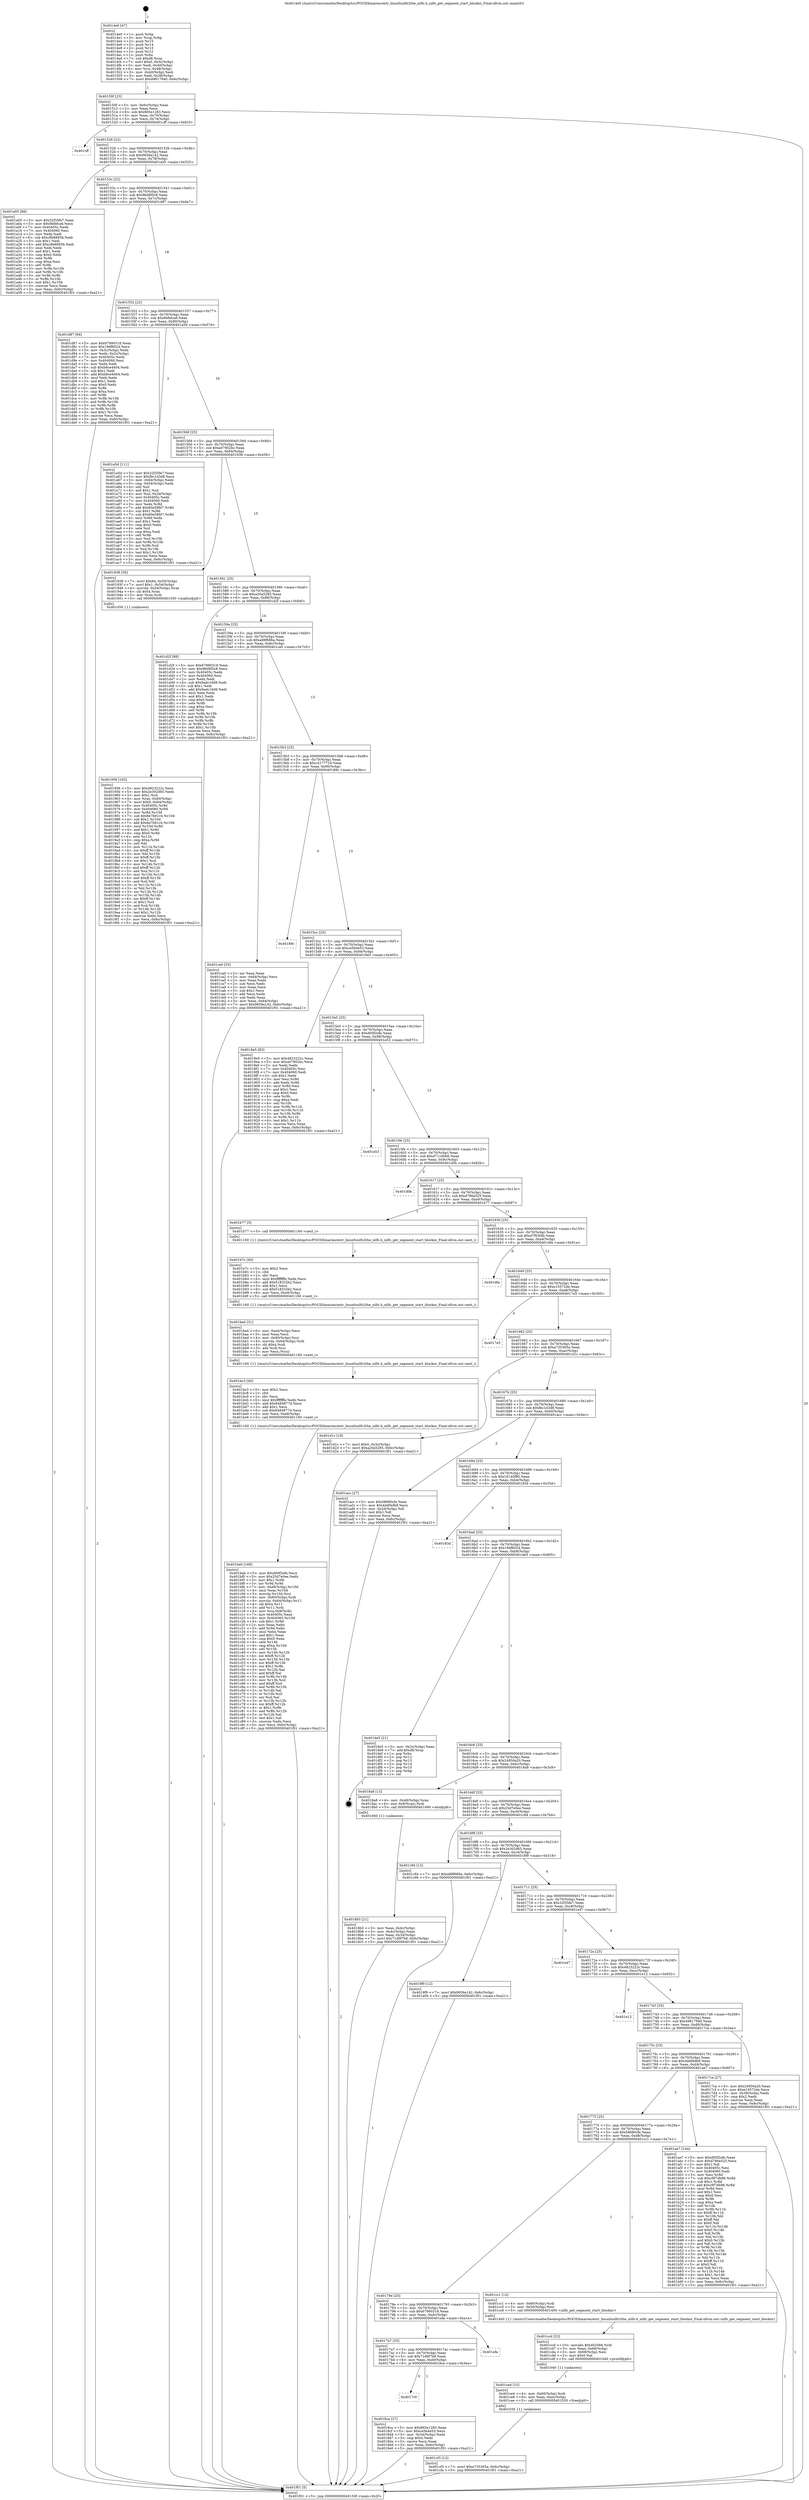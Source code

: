 digraph "0x4014e0" {
  label = "0x4014e0 (/mnt/c/Users/mathe/Desktop/tcc/POCII/binaries/extr_linuxfsnilfs2the_nilfs.h_nilfs_get_segment_start_blocknr_Final-ollvm.out::main(0))"
  labelloc = "t"
  node[shape=record]

  Entry [label="",width=0.3,height=0.3,shape=circle,fillcolor=black,style=filled]
  "0x40150f" [label="{
     0x40150f [23]\l
     | [instrs]\l
     &nbsp;&nbsp;0x40150f \<+3\>: mov -0x6c(%rbp),%eax\l
     &nbsp;&nbsp;0x401512 \<+2\>: mov %eax,%ecx\l
     &nbsp;&nbsp;0x401514 \<+6\>: sub $0x865e1283,%ecx\l
     &nbsp;&nbsp;0x40151a \<+3\>: mov %eax,-0x70(%rbp)\l
     &nbsp;&nbsp;0x40151d \<+3\>: mov %ecx,-0x74(%rbp)\l
     &nbsp;&nbsp;0x401520 \<+6\>: je 0000000000401cff \<main+0x81f\>\l
  }"]
  "0x401cff" [label="{
     0x401cff\l
  }", style=dashed]
  "0x401526" [label="{
     0x401526 [22]\l
     | [instrs]\l
     &nbsp;&nbsp;0x401526 \<+5\>: jmp 000000000040152b \<main+0x4b\>\l
     &nbsp;&nbsp;0x40152b \<+3\>: mov -0x70(%rbp),%eax\l
     &nbsp;&nbsp;0x40152e \<+5\>: sub $0x9659a142,%eax\l
     &nbsp;&nbsp;0x401533 \<+3\>: mov %eax,-0x78(%rbp)\l
     &nbsp;&nbsp;0x401536 \<+6\>: je 0000000000401a05 \<main+0x525\>\l
  }"]
  Exit [label="",width=0.3,height=0.3,shape=circle,fillcolor=black,style=filled,peripheries=2]
  "0x401a05" [label="{
     0x401a05 [88]\l
     | [instrs]\l
     &nbsp;&nbsp;0x401a05 \<+5\>: mov $0x32f35fe7,%eax\l
     &nbsp;&nbsp;0x401a0a \<+5\>: mov $0x9bfefca6,%ecx\l
     &nbsp;&nbsp;0x401a0f \<+7\>: mov 0x40405c,%edx\l
     &nbsp;&nbsp;0x401a16 \<+7\>: mov 0x404060,%esi\l
     &nbsp;&nbsp;0x401a1d \<+2\>: mov %edx,%edi\l
     &nbsp;&nbsp;0x401a1f \<+6\>: sub $0xc8b8895b,%edi\l
     &nbsp;&nbsp;0x401a25 \<+3\>: sub $0x1,%edi\l
     &nbsp;&nbsp;0x401a28 \<+6\>: add $0xc8b8895b,%edi\l
     &nbsp;&nbsp;0x401a2e \<+3\>: imul %edi,%edx\l
     &nbsp;&nbsp;0x401a31 \<+3\>: and $0x1,%edx\l
     &nbsp;&nbsp;0x401a34 \<+3\>: cmp $0x0,%edx\l
     &nbsp;&nbsp;0x401a37 \<+4\>: sete %r8b\l
     &nbsp;&nbsp;0x401a3b \<+3\>: cmp $0xa,%esi\l
     &nbsp;&nbsp;0x401a3e \<+4\>: setl %r9b\l
     &nbsp;&nbsp;0x401a42 \<+3\>: mov %r8b,%r10b\l
     &nbsp;&nbsp;0x401a45 \<+3\>: and %r9b,%r10b\l
     &nbsp;&nbsp;0x401a48 \<+3\>: xor %r9b,%r8b\l
     &nbsp;&nbsp;0x401a4b \<+3\>: or %r8b,%r10b\l
     &nbsp;&nbsp;0x401a4e \<+4\>: test $0x1,%r10b\l
     &nbsp;&nbsp;0x401a52 \<+3\>: cmovne %ecx,%eax\l
     &nbsp;&nbsp;0x401a55 \<+3\>: mov %eax,-0x6c(%rbp)\l
     &nbsp;&nbsp;0x401a58 \<+5\>: jmp 0000000000401f01 \<main+0xa21\>\l
  }"]
  "0x40153c" [label="{
     0x40153c [22]\l
     | [instrs]\l
     &nbsp;&nbsp;0x40153c \<+5\>: jmp 0000000000401541 \<main+0x61\>\l
     &nbsp;&nbsp;0x401541 \<+3\>: mov -0x70(%rbp),%eax\l
     &nbsp;&nbsp;0x401544 \<+5\>: sub $0x96d8f5c8,%eax\l
     &nbsp;&nbsp;0x401549 \<+3\>: mov %eax,-0x7c(%rbp)\l
     &nbsp;&nbsp;0x40154c \<+6\>: je 0000000000401d87 \<main+0x8a7\>\l
  }"]
  "0x401cf3" [label="{
     0x401cf3 [12]\l
     | [instrs]\l
     &nbsp;&nbsp;0x401cf3 \<+7\>: movl $0xe735365a,-0x6c(%rbp)\l
     &nbsp;&nbsp;0x401cfa \<+5\>: jmp 0000000000401f01 \<main+0xa21\>\l
  }"]
  "0x401d87" [label="{
     0x401d87 [94]\l
     | [instrs]\l
     &nbsp;&nbsp;0x401d87 \<+5\>: mov $0x67990318,%eax\l
     &nbsp;&nbsp;0x401d8c \<+5\>: mov $0x19df6024,%ecx\l
     &nbsp;&nbsp;0x401d91 \<+3\>: mov -0x3c(%rbp),%edx\l
     &nbsp;&nbsp;0x401d94 \<+3\>: mov %edx,-0x2c(%rbp)\l
     &nbsp;&nbsp;0x401d97 \<+7\>: mov 0x40405c,%edx\l
     &nbsp;&nbsp;0x401d9e \<+7\>: mov 0x404060,%esi\l
     &nbsp;&nbsp;0x401da5 \<+2\>: mov %edx,%edi\l
     &nbsp;&nbsp;0x401da7 \<+6\>: sub $0xb8ce4404,%edi\l
     &nbsp;&nbsp;0x401dad \<+3\>: sub $0x1,%edi\l
     &nbsp;&nbsp;0x401db0 \<+6\>: add $0xb8ce4404,%edi\l
     &nbsp;&nbsp;0x401db6 \<+3\>: imul %edi,%edx\l
     &nbsp;&nbsp;0x401db9 \<+3\>: and $0x1,%edx\l
     &nbsp;&nbsp;0x401dbc \<+3\>: cmp $0x0,%edx\l
     &nbsp;&nbsp;0x401dbf \<+4\>: sete %r8b\l
     &nbsp;&nbsp;0x401dc3 \<+3\>: cmp $0xa,%esi\l
     &nbsp;&nbsp;0x401dc6 \<+4\>: setl %r9b\l
     &nbsp;&nbsp;0x401dca \<+3\>: mov %r8b,%r10b\l
     &nbsp;&nbsp;0x401dcd \<+3\>: and %r9b,%r10b\l
     &nbsp;&nbsp;0x401dd0 \<+3\>: xor %r9b,%r8b\l
     &nbsp;&nbsp;0x401dd3 \<+3\>: or %r8b,%r10b\l
     &nbsp;&nbsp;0x401dd6 \<+4\>: test $0x1,%r10b\l
     &nbsp;&nbsp;0x401dda \<+3\>: cmovne %ecx,%eax\l
     &nbsp;&nbsp;0x401ddd \<+3\>: mov %eax,-0x6c(%rbp)\l
     &nbsp;&nbsp;0x401de0 \<+5\>: jmp 0000000000401f01 \<main+0xa21\>\l
  }"]
  "0x401552" [label="{
     0x401552 [22]\l
     | [instrs]\l
     &nbsp;&nbsp;0x401552 \<+5\>: jmp 0000000000401557 \<main+0x77\>\l
     &nbsp;&nbsp;0x401557 \<+3\>: mov -0x70(%rbp),%eax\l
     &nbsp;&nbsp;0x40155a \<+5\>: sub $0x9bfefca6,%eax\l
     &nbsp;&nbsp;0x40155f \<+3\>: mov %eax,-0x80(%rbp)\l
     &nbsp;&nbsp;0x401562 \<+6\>: je 0000000000401a5d \<main+0x57d\>\l
  }"]
  "0x401ce4" [label="{
     0x401ce4 [15]\l
     | [instrs]\l
     &nbsp;&nbsp;0x401ce4 \<+4\>: mov -0x60(%rbp),%rdi\l
     &nbsp;&nbsp;0x401ce8 \<+6\>: mov %eax,-0xec(%rbp)\l
     &nbsp;&nbsp;0x401cee \<+5\>: call 0000000000401030 \<free@plt\>\l
     | [calls]\l
     &nbsp;&nbsp;0x401030 \{1\} (unknown)\l
  }"]
  "0x401a5d" [label="{
     0x401a5d [111]\l
     | [instrs]\l
     &nbsp;&nbsp;0x401a5d \<+5\>: mov $0x32f35fe7,%eax\l
     &nbsp;&nbsp;0x401a62 \<+5\>: mov $0xfbc1d3d8,%ecx\l
     &nbsp;&nbsp;0x401a67 \<+3\>: mov -0x64(%rbp),%edx\l
     &nbsp;&nbsp;0x401a6a \<+3\>: cmp -0x54(%rbp),%edx\l
     &nbsp;&nbsp;0x401a6d \<+4\>: setl %sil\l
     &nbsp;&nbsp;0x401a71 \<+4\>: and $0x1,%sil\l
     &nbsp;&nbsp;0x401a75 \<+4\>: mov %sil,-0x2d(%rbp)\l
     &nbsp;&nbsp;0x401a79 \<+7\>: mov 0x40405c,%edx\l
     &nbsp;&nbsp;0x401a80 \<+7\>: mov 0x404060,%edi\l
     &nbsp;&nbsp;0x401a87 \<+3\>: mov %edx,%r8d\l
     &nbsp;&nbsp;0x401a8a \<+7\>: add $0x60e58fd7,%r8d\l
     &nbsp;&nbsp;0x401a91 \<+4\>: sub $0x1,%r8d\l
     &nbsp;&nbsp;0x401a95 \<+7\>: sub $0x60e58fd7,%r8d\l
     &nbsp;&nbsp;0x401a9c \<+4\>: imul %r8d,%edx\l
     &nbsp;&nbsp;0x401aa0 \<+3\>: and $0x1,%edx\l
     &nbsp;&nbsp;0x401aa3 \<+3\>: cmp $0x0,%edx\l
     &nbsp;&nbsp;0x401aa6 \<+4\>: sete %sil\l
     &nbsp;&nbsp;0x401aaa \<+3\>: cmp $0xa,%edi\l
     &nbsp;&nbsp;0x401aad \<+4\>: setl %r9b\l
     &nbsp;&nbsp;0x401ab1 \<+3\>: mov %sil,%r10b\l
     &nbsp;&nbsp;0x401ab4 \<+3\>: and %r9b,%r10b\l
     &nbsp;&nbsp;0x401ab7 \<+3\>: xor %r9b,%sil\l
     &nbsp;&nbsp;0x401aba \<+3\>: or %sil,%r10b\l
     &nbsp;&nbsp;0x401abd \<+4\>: test $0x1,%r10b\l
     &nbsp;&nbsp;0x401ac1 \<+3\>: cmovne %ecx,%eax\l
     &nbsp;&nbsp;0x401ac4 \<+3\>: mov %eax,-0x6c(%rbp)\l
     &nbsp;&nbsp;0x401ac7 \<+5\>: jmp 0000000000401f01 \<main+0xa21\>\l
  }"]
  "0x401568" [label="{
     0x401568 [25]\l
     | [instrs]\l
     &nbsp;&nbsp;0x401568 \<+5\>: jmp 000000000040156d \<main+0x8d\>\l
     &nbsp;&nbsp;0x40156d \<+3\>: mov -0x70(%rbp),%eax\l
     &nbsp;&nbsp;0x401570 \<+5\>: sub $0xa07902bc,%eax\l
     &nbsp;&nbsp;0x401575 \<+6\>: mov %eax,-0x84(%rbp)\l
     &nbsp;&nbsp;0x40157b \<+6\>: je 0000000000401938 \<main+0x458\>\l
  }"]
  "0x401ccd" [label="{
     0x401ccd [23]\l
     | [instrs]\l
     &nbsp;&nbsp;0x401ccd \<+10\>: movabs $0x4020b6,%rdi\l
     &nbsp;&nbsp;0x401cd7 \<+3\>: mov %eax,-0x68(%rbp)\l
     &nbsp;&nbsp;0x401cda \<+3\>: mov -0x68(%rbp),%esi\l
     &nbsp;&nbsp;0x401cdd \<+2\>: mov $0x0,%al\l
     &nbsp;&nbsp;0x401cdf \<+5\>: call 0000000000401040 \<printf@plt\>\l
     | [calls]\l
     &nbsp;&nbsp;0x401040 \{1\} (unknown)\l
  }"]
  "0x401938" [label="{
     0x401938 [30]\l
     | [instrs]\l
     &nbsp;&nbsp;0x401938 \<+7\>: movl $0x64,-0x50(%rbp)\l
     &nbsp;&nbsp;0x40193f \<+7\>: movl $0x1,-0x54(%rbp)\l
     &nbsp;&nbsp;0x401946 \<+4\>: movslq -0x54(%rbp),%rax\l
     &nbsp;&nbsp;0x40194a \<+4\>: shl $0x4,%rax\l
     &nbsp;&nbsp;0x40194e \<+3\>: mov %rax,%rdi\l
     &nbsp;&nbsp;0x401951 \<+5\>: call 0000000000401050 \<malloc@plt\>\l
     | [calls]\l
     &nbsp;&nbsp;0x401050 \{1\} (unknown)\l
  }"]
  "0x401581" [label="{
     0x401581 [25]\l
     | [instrs]\l
     &nbsp;&nbsp;0x401581 \<+5\>: jmp 0000000000401586 \<main+0xa6\>\l
     &nbsp;&nbsp;0x401586 \<+3\>: mov -0x70(%rbp),%eax\l
     &nbsp;&nbsp;0x401589 \<+5\>: sub $0xa20a5285,%eax\l
     &nbsp;&nbsp;0x40158e \<+6\>: mov %eax,-0x88(%rbp)\l
     &nbsp;&nbsp;0x401594 \<+6\>: je 0000000000401d2f \<main+0x84f\>\l
  }"]
  "0x401beb" [label="{
     0x401beb [169]\l
     | [instrs]\l
     &nbsp;&nbsp;0x401beb \<+5\>: mov $0xd00f2efe,%ecx\l
     &nbsp;&nbsp;0x401bf0 \<+5\>: mov $0x25d7e0ee,%edx\l
     &nbsp;&nbsp;0x401bf5 \<+3\>: mov $0x1,%r8b\l
     &nbsp;&nbsp;0x401bf8 \<+3\>: xor %r9d,%r9d\l
     &nbsp;&nbsp;0x401bfb \<+7\>: mov -0xe8(%rbp),%r10d\l
     &nbsp;&nbsp;0x401c02 \<+4\>: imul %eax,%r10d\l
     &nbsp;&nbsp;0x401c06 \<+3\>: movslq %r10d,%rsi\l
     &nbsp;&nbsp;0x401c09 \<+4\>: mov -0x60(%rbp),%rdi\l
     &nbsp;&nbsp;0x401c0d \<+4\>: movslq -0x64(%rbp),%r11\l
     &nbsp;&nbsp;0x401c11 \<+4\>: shl $0x4,%r11\l
     &nbsp;&nbsp;0x401c15 \<+3\>: add %r11,%rdi\l
     &nbsp;&nbsp;0x401c18 \<+4\>: mov %rsi,0x8(%rdi)\l
     &nbsp;&nbsp;0x401c1c \<+7\>: mov 0x40405c,%eax\l
     &nbsp;&nbsp;0x401c23 \<+8\>: mov 0x404060,%r10d\l
     &nbsp;&nbsp;0x401c2b \<+4\>: sub $0x1,%r9d\l
     &nbsp;&nbsp;0x401c2f \<+2\>: mov %eax,%ebx\l
     &nbsp;&nbsp;0x401c31 \<+3\>: add %r9d,%ebx\l
     &nbsp;&nbsp;0x401c34 \<+3\>: imul %ebx,%eax\l
     &nbsp;&nbsp;0x401c37 \<+3\>: and $0x1,%eax\l
     &nbsp;&nbsp;0x401c3a \<+3\>: cmp $0x0,%eax\l
     &nbsp;&nbsp;0x401c3d \<+4\>: sete %r14b\l
     &nbsp;&nbsp;0x401c41 \<+4\>: cmp $0xa,%r10d\l
     &nbsp;&nbsp;0x401c45 \<+4\>: setl %r15b\l
     &nbsp;&nbsp;0x401c49 \<+3\>: mov %r14b,%r12b\l
     &nbsp;&nbsp;0x401c4c \<+4\>: xor $0xff,%r12b\l
     &nbsp;&nbsp;0x401c50 \<+3\>: mov %r15b,%r13b\l
     &nbsp;&nbsp;0x401c53 \<+4\>: xor $0xff,%r13b\l
     &nbsp;&nbsp;0x401c57 \<+4\>: xor $0x1,%r8b\l
     &nbsp;&nbsp;0x401c5b \<+3\>: mov %r12b,%al\l
     &nbsp;&nbsp;0x401c5e \<+2\>: and $0xff,%al\l
     &nbsp;&nbsp;0x401c60 \<+3\>: and %r8b,%r14b\l
     &nbsp;&nbsp;0x401c63 \<+3\>: mov %r13b,%sil\l
     &nbsp;&nbsp;0x401c66 \<+4\>: and $0xff,%sil\l
     &nbsp;&nbsp;0x401c6a \<+3\>: and %r8b,%r15b\l
     &nbsp;&nbsp;0x401c6d \<+3\>: or %r14b,%al\l
     &nbsp;&nbsp;0x401c70 \<+3\>: or %r15b,%sil\l
     &nbsp;&nbsp;0x401c73 \<+3\>: xor %sil,%al\l
     &nbsp;&nbsp;0x401c76 \<+3\>: or %r13b,%r12b\l
     &nbsp;&nbsp;0x401c79 \<+4\>: xor $0xff,%r12b\l
     &nbsp;&nbsp;0x401c7d \<+4\>: or $0x1,%r8b\l
     &nbsp;&nbsp;0x401c81 \<+3\>: and %r8b,%r12b\l
     &nbsp;&nbsp;0x401c84 \<+3\>: or %r12b,%al\l
     &nbsp;&nbsp;0x401c87 \<+2\>: test $0x1,%al\l
     &nbsp;&nbsp;0x401c89 \<+3\>: cmovne %edx,%ecx\l
     &nbsp;&nbsp;0x401c8c \<+3\>: mov %ecx,-0x6c(%rbp)\l
     &nbsp;&nbsp;0x401c8f \<+5\>: jmp 0000000000401f01 \<main+0xa21\>\l
  }"]
  "0x401d2f" [label="{
     0x401d2f [88]\l
     | [instrs]\l
     &nbsp;&nbsp;0x401d2f \<+5\>: mov $0x67990318,%eax\l
     &nbsp;&nbsp;0x401d34 \<+5\>: mov $0x96d8f5c8,%ecx\l
     &nbsp;&nbsp;0x401d39 \<+7\>: mov 0x40405c,%edx\l
     &nbsp;&nbsp;0x401d40 \<+7\>: mov 0x404060,%esi\l
     &nbsp;&nbsp;0x401d47 \<+2\>: mov %edx,%edi\l
     &nbsp;&nbsp;0x401d49 \<+6\>: sub $0x9adc16d9,%edi\l
     &nbsp;&nbsp;0x401d4f \<+3\>: sub $0x1,%edi\l
     &nbsp;&nbsp;0x401d52 \<+6\>: add $0x9adc16d9,%edi\l
     &nbsp;&nbsp;0x401d58 \<+3\>: imul %edi,%edx\l
     &nbsp;&nbsp;0x401d5b \<+3\>: and $0x1,%edx\l
     &nbsp;&nbsp;0x401d5e \<+3\>: cmp $0x0,%edx\l
     &nbsp;&nbsp;0x401d61 \<+4\>: sete %r8b\l
     &nbsp;&nbsp;0x401d65 \<+3\>: cmp $0xa,%esi\l
     &nbsp;&nbsp;0x401d68 \<+4\>: setl %r9b\l
     &nbsp;&nbsp;0x401d6c \<+3\>: mov %r8b,%r10b\l
     &nbsp;&nbsp;0x401d6f \<+3\>: and %r9b,%r10b\l
     &nbsp;&nbsp;0x401d72 \<+3\>: xor %r9b,%r8b\l
     &nbsp;&nbsp;0x401d75 \<+3\>: or %r8b,%r10b\l
     &nbsp;&nbsp;0x401d78 \<+4\>: test $0x1,%r10b\l
     &nbsp;&nbsp;0x401d7c \<+3\>: cmovne %ecx,%eax\l
     &nbsp;&nbsp;0x401d7f \<+3\>: mov %eax,-0x6c(%rbp)\l
     &nbsp;&nbsp;0x401d82 \<+5\>: jmp 0000000000401f01 \<main+0xa21\>\l
  }"]
  "0x40159a" [label="{
     0x40159a [25]\l
     | [instrs]\l
     &nbsp;&nbsp;0x40159a \<+5\>: jmp 000000000040159f \<main+0xbf\>\l
     &nbsp;&nbsp;0x40159f \<+3\>: mov -0x70(%rbp),%eax\l
     &nbsp;&nbsp;0x4015a2 \<+5\>: sub $0xa88f686a,%eax\l
     &nbsp;&nbsp;0x4015a7 \<+6\>: mov %eax,-0x8c(%rbp)\l
     &nbsp;&nbsp;0x4015ad \<+6\>: je 0000000000401ca0 \<main+0x7c0\>\l
  }"]
  "0x401bc3" [label="{
     0x401bc3 [40]\l
     | [instrs]\l
     &nbsp;&nbsp;0x401bc3 \<+5\>: mov $0x2,%ecx\l
     &nbsp;&nbsp;0x401bc8 \<+1\>: cltd\l
     &nbsp;&nbsp;0x401bc9 \<+2\>: idiv %ecx\l
     &nbsp;&nbsp;0x401bcb \<+6\>: imul $0xfffffffe,%edx,%ecx\l
     &nbsp;&nbsp;0x401bd1 \<+6\>: add $0x6484877d,%ecx\l
     &nbsp;&nbsp;0x401bd7 \<+3\>: add $0x1,%ecx\l
     &nbsp;&nbsp;0x401bda \<+6\>: sub $0x6484877d,%ecx\l
     &nbsp;&nbsp;0x401be0 \<+6\>: mov %ecx,-0xe8(%rbp)\l
     &nbsp;&nbsp;0x401be6 \<+5\>: call 0000000000401160 \<next_i\>\l
     | [calls]\l
     &nbsp;&nbsp;0x401160 \{1\} (/mnt/c/Users/mathe/Desktop/tcc/POCII/binaries/extr_linuxfsnilfs2the_nilfs.h_nilfs_get_segment_start_blocknr_Final-ollvm.out::next_i)\l
  }"]
  "0x401ca0" [label="{
     0x401ca0 [33]\l
     | [instrs]\l
     &nbsp;&nbsp;0x401ca0 \<+2\>: xor %eax,%eax\l
     &nbsp;&nbsp;0x401ca2 \<+3\>: mov -0x64(%rbp),%ecx\l
     &nbsp;&nbsp;0x401ca5 \<+2\>: mov %eax,%edx\l
     &nbsp;&nbsp;0x401ca7 \<+2\>: sub %ecx,%edx\l
     &nbsp;&nbsp;0x401ca9 \<+2\>: mov %eax,%ecx\l
     &nbsp;&nbsp;0x401cab \<+3\>: sub $0x1,%ecx\l
     &nbsp;&nbsp;0x401cae \<+2\>: add %ecx,%edx\l
     &nbsp;&nbsp;0x401cb0 \<+2\>: sub %edx,%eax\l
     &nbsp;&nbsp;0x401cb2 \<+3\>: mov %eax,-0x64(%rbp)\l
     &nbsp;&nbsp;0x401cb5 \<+7\>: movl $0x9659a142,-0x6c(%rbp)\l
     &nbsp;&nbsp;0x401cbc \<+5\>: jmp 0000000000401f01 \<main+0xa21\>\l
  }"]
  "0x4015b3" [label="{
     0x4015b3 [25]\l
     | [instrs]\l
     &nbsp;&nbsp;0x4015b3 \<+5\>: jmp 00000000004015b8 \<main+0xd8\>\l
     &nbsp;&nbsp;0x4015b8 \<+3\>: mov -0x70(%rbp),%eax\l
     &nbsp;&nbsp;0x4015bb \<+5\>: sub $0xc4177716,%eax\l
     &nbsp;&nbsp;0x4015c0 \<+6\>: mov %eax,-0x90(%rbp)\l
     &nbsp;&nbsp;0x4015c6 \<+6\>: je 000000000040189c \<main+0x3bc\>\l
  }"]
  "0x401ba4" [label="{
     0x401ba4 [31]\l
     | [instrs]\l
     &nbsp;&nbsp;0x401ba4 \<+6\>: mov -0xe4(%rbp),%ecx\l
     &nbsp;&nbsp;0x401baa \<+3\>: imul %eax,%ecx\l
     &nbsp;&nbsp;0x401bad \<+4\>: mov -0x60(%rbp),%rsi\l
     &nbsp;&nbsp;0x401bb1 \<+4\>: movslq -0x64(%rbp),%rdi\l
     &nbsp;&nbsp;0x401bb5 \<+4\>: shl $0x4,%rdi\l
     &nbsp;&nbsp;0x401bb9 \<+3\>: add %rdi,%rsi\l
     &nbsp;&nbsp;0x401bbc \<+2\>: mov %ecx,(%rsi)\l
     &nbsp;&nbsp;0x401bbe \<+5\>: call 0000000000401160 \<next_i\>\l
     | [calls]\l
     &nbsp;&nbsp;0x401160 \{1\} (/mnt/c/Users/mathe/Desktop/tcc/POCII/binaries/extr_linuxfsnilfs2the_nilfs.h_nilfs_get_segment_start_blocknr_Final-ollvm.out::next_i)\l
  }"]
  "0x40189c" [label="{
     0x40189c\l
  }", style=dashed]
  "0x4015cc" [label="{
     0x4015cc [25]\l
     | [instrs]\l
     &nbsp;&nbsp;0x4015cc \<+5\>: jmp 00000000004015d1 \<main+0xf1\>\l
     &nbsp;&nbsp;0x4015d1 \<+3\>: mov -0x70(%rbp),%eax\l
     &nbsp;&nbsp;0x4015d4 \<+5\>: sub $0xce5b4e53,%eax\l
     &nbsp;&nbsp;0x4015d9 \<+6\>: mov %eax,-0x94(%rbp)\l
     &nbsp;&nbsp;0x4015df \<+6\>: je 00000000004018e5 \<main+0x405\>\l
  }"]
  "0x401b7c" [label="{
     0x401b7c [40]\l
     | [instrs]\l
     &nbsp;&nbsp;0x401b7c \<+5\>: mov $0x2,%ecx\l
     &nbsp;&nbsp;0x401b81 \<+1\>: cltd\l
     &nbsp;&nbsp;0x401b82 \<+2\>: idiv %ecx\l
     &nbsp;&nbsp;0x401b84 \<+6\>: imul $0xfffffffe,%edx,%ecx\l
     &nbsp;&nbsp;0x401b8a \<+6\>: add $0x518332b2,%ecx\l
     &nbsp;&nbsp;0x401b90 \<+3\>: add $0x1,%ecx\l
     &nbsp;&nbsp;0x401b93 \<+6\>: sub $0x518332b2,%ecx\l
     &nbsp;&nbsp;0x401b99 \<+6\>: mov %ecx,-0xe4(%rbp)\l
     &nbsp;&nbsp;0x401b9f \<+5\>: call 0000000000401160 \<next_i\>\l
     | [calls]\l
     &nbsp;&nbsp;0x401160 \{1\} (/mnt/c/Users/mathe/Desktop/tcc/POCII/binaries/extr_linuxfsnilfs2the_nilfs.h_nilfs_get_segment_start_blocknr_Final-ollvm.out::next_i)\l
  }"]
  "0x4018e5" [label="{
     0x4018e5 [83]\l
     | [instrs]\l
     &nbsp;&nbsp;0x4018e5 \<+5\>: mov $0x4823222c,%eax\l
     &nbsp;&nbsp;0x4018ea \<+5\>: mov $0xa07902bc,%ecx\l
     &nbsp;&nbsp;0x4018ef \<+2\>: xor %edx,%edx\l
     &nbsp;&nbsp;0x4018f1 \<+7\>: mov 0x40405c,%esi\l
     &nbsp;&nbsp;0x4018f8 \<+7\>: mov 0x404060,%edi\l
     &nbsp;&nbsp;0x4018ff \<+3\>: sub $0x1,%edx\l
     &nbsp;&nbsp;0x401902 \<+3\>: mov %esi,%r8d\l
     &nbsp;&nbsp;0x401905 \<+3\>: add %edx,%r8d\l
     &nbsp;&nbsp;0x401908 \<+4\>: imul %r8d,%esi\l
     &nbsp;&nbsp;0x40190c \<+3\>: and $0x1,%esi\l
     &nbsp;&nbsp;0x40190f \<+3\>: cmp $0x0,%esi\l
     &nbsp;&nbsp;0x401912 \<+4\>: sete %r9b\l
     &nbsp;&nbsp;0x401916 \<+3\>: cmp $0xa,%edi\l
     &nbsp;&nbsp;0x401919 \<+4\>: setl %r10b\l
     &nbsp;&nbsp;0x40191d \<+3\>: mov %r9b,%r11b\l
     &nbsp;&nbsp;0x401920 \<+3\>: and %r10b,%r11b\l
     &nbsp;&nbsp;0x401923 \<+3\>: xor %r10b,%r9b\l
     &nbsp;&nbsp;0x401926 \<+3\>: or %r9b,%r11b\l
     &nbsp;&nbsp;0x401929 \<+4\>: test $0x1,%r11b\l
     &nbsp;&nbsp;0x40192d \<+3\>: cmovne %ecx,%eax\l
     &nbsp;&nbsp;0x401930 \<+3\>: mov %eax,-0x6c(%rbp)\l
     &nbsp;&nbsp;0x401933 \<+5\>: jmp 0000000000401f01 \<main+0xa21\>\l
  }"]
  "0x4015e5" [label="{
     0x4015e5 [25]\l
     | [instrs]\l
     &nbsp;&nbsp;0x4015e5 \<+5\>: jmp 00000000004015ea \<main+0x10a\>\l
     &nbsp;&nbsp;0x4015ea \<+3\>: mov -0x70(%rbp),%eax\l
     &nbsp;&nbsp;0x4015ed \<+5\>: sub $0xd00f2efe,%eax\l
     &nbsp;&nbsp;0x4015f2 \<+6\>: mov %eax,-0x98(%rbp)\l
     &nbsp;&nbsp;0x4015f8 \<+6\>: je 0000000000401e53 \<main+0x973\>\l
  }"]
  "0x401956" [label="{
     0x401956 [163]\l
     | [instrs]\l
     &nbsp;&nbsp;0x401956 \<+5\>: mov $0x4823222c,%ecx\l
     &nbsp;&nbsp;0x40195b \<+5\>: mov $0x2e302d65,%edx\l
     &nbsp;&nbsp;0x401960 \<+3\>: mov $0x1,%sil\l
     &nbsp;&nbsp;0x401963 \<+4\>: mov %rax,-0x60(%rbp)\l
     &nbsp;&nbsp;0x401967 \<+7\>: movl $0x0,-0x64(%rbp)\l
     &nbsp;&nbsp;0x40196e \<+8\>: mov 0x40405c,%r8d\l
     &nbsp;&nbsp;0x401976 \<+8\>: mov 0x404060,%r9d\l
     &nbsp;&nbsp;0x40197e \<+3\>: mov %r8d,%r10d\l
     &nbsp;&nbsp;0x401981 \<+7\>: sub $0x6e7b61c4,%r10d\l
     &nbsp;&nbsp;0x401988 \<+4\>: sub $0x1,%r10d\l
     &nbsp;&nbsp;0x40198c \<+7\>: add $0x6e7b61c4,%r10d\l
     &nbsp;&nbsp;0x401993 \<+4\>: imul %r10d,%r8d\l
     &nbsp;&nbsp;0x401997 \<+4\>: and $0x1,%r8d\l
     &nbsp;&nbsp;0x40199b \<+4\>: cmp $0x0,%r8d\l
     &nbsp;&nbsp;0x40199f \<+4\>: sete %r11b\l
     &nbsp;&nbsp;0x4019a3 \<+4\>: cmp $0xa,%r9d\l
     &nbsp;&nbsp;0x4019a7 \<+3\>: setl %bl\l
     &nbsp;&nbsp;0x4019aa \<+3\>: mov %r11b,%r14b\l
     &nbsp;&nbsp;0x4019ad \<+4\>: xor $0xff,%r14b\l
     &nbsp;&nbsp;0x4019b1 \<+3\>: mov %bl,%r15b\l
     &nbsp;&nbsp;0x4019b4 \<+4\>: xor $0xff,%r15b\l
     &nbsp;&nbsp;0x4019b8 \<+4\>: xor $0x1,%sil\l
     &nbsp;&nbsp;0x4019bc \<+3\>: mov %r14b,%r12b\l
     &nbsp;&nbsp;0x4019bf \<+4\>: and $0xff,%r12b\l
     &nbsp;&nbsp;0x4019c3 \<+3\>: and %sil,%r11b\l
     &nbsp;&nbsp;0x4019c6 \<+3\>: mov %r15b,%r13b\l
     &nbsp;&nbsp;0x4019c9 \<+4\>: and $0xff,%r13b\l
     &nbsp;&nbsp;0x4019cd \<+3\>: and %sil,%bl\l
     &nbsp;&nbsp;0x4019d0 \<+3\>: or %r11b,%r12b\l
     &nbsp;&nbsp;0x4019d3 \<+3\>: or %bl,%r13b\l
     &nbsp;&nbsp;0x4019d6 \<+3\>: xor %r13b,%r12b\l
     &nbsp;&nbsp;0x4019d9 \<+3\>: or %r15b,%r14b\l
     &nbsp;&nbsp;0x4019dc \<+4\>: xor $0xff,%r14b\l
     &nbsp;&nbsp;0x4019e0 \<+4\>: or $0x1,%sil\l
     &nbsp;&nbsp;0x4019e4 \<+3\>: and %sil,%r14b\l
     &nbsp;&nbsp;0x4019e7 \<+3\>: or %r14b,%r12b\l
     &nbsp;&nbsp;0x4019ea \<+4\>: test $0x1,%r12b\l
     &nbsp;&nbsp;0x4019ee \<+3\>: cmovne %edx,%ecx\l
     &nbsp;&nbsp;0x4019f1 \<+3\>: mov %ecx,-0x6c(%rbp)\l
     &nbsp;&nbsp;0x4019f4 \<+5\>: jmp 0000000000401f01 \<main+0xa21\>\l
  }"]
  "0x401e53" [label="{
     0x401e53\l
  }", style=dashed]
  "0x4015fe" [label="{
     0x4015fe [25]\l
     | [instrs]\l
     &nbsp;&nbsp;0x4015fe \<+5\>: jmp 0000000000401603 \<main+0x123\>\l
     &nbsp;&nbsp;0x401603 \<+3\>: mov -0x70(%rbp),%eax\l
     &nbsp;&nbsp;0x401606 \<+5\>: sub $0xd71160b6,%eax\l
     &nbsp;&nbsp;0x40160b \<+6\>: mov %eax,-0x9c(%rbp)\l
     &nbsp;&nbsp;0x401611 \<+6\>: je 0000000000401d0b \<main+0x82b\>\l
  }"]
  "0x4017c0" [label="{
     0x4017c0\l
  }", style=dashed]
  "0x401d0b" [label="{
     0x401d0b\l
  }", style=dashed]
  "0x401617" [label="{
     0x401617 [25]\l
     | [instrs]\l
     &nbsp;&nbsp;0x401617 \<+5\>: jmp 000000000040161c \<main+0x13c\>\l
     &nbsp;&nbsp;0x40161c \<+3\>: mov -0x70(%rbp),%eax\l
     &nbsp;&nbsp;0x40161f \<+5\>: sub $0xd786e525,%eax\l
     &nbsp;&nbsp;0x401624 \<+6\>: mov %eax,-0xa0(%rbp)\l
     &nbsp;&nbsp;0x40162a \<+6\>: je 0000000000401b77 \<main+0x697\>\l
  }"]
  "0x4018ca" [label="{
     0x4018ca [27]\l
     | [instrs]\l
     &nbsp;&nbsp;0x4018ca \<+5\>: mov $0x865e1283,%eax\l
     &nbsp;&nbsp;0x4018cf \<+5\>: mov $0xce5b4e53,%ecx\l
     &nbsp;&nbsp;0x4018d4 \<+3\>: mov -0x34(%rbp),%edx\l
     &nbsp;&nbsp;0x4018d7 \<+3\>: cmp $0x0,%edx\l
     &nbsp;&nbsp;0x4018da \<+3\>: cmove %ecx,%eax\l
     &nbsp;&nbsp;0x4018dd \<+3\>: mov %eax,-0x6c(%rbp)\l
     &nbsp;&nbsp;0x4018e0 \<+5\>: jmp 0000000000401f01 \<main+0xa21\>\l
  }"]
  "0x401b77" [label="{
     0x401b77 [5]\l
     | [instrs]\l
     &nbsp;&nbsp;0x401b77 \<+5\>: call 0000000000401160 \<next_i\>\l
     | [calls]\l
     &nbsp;&nbsp;0x401160 \{1\} (/mnt/c/Users/mathe/Desktop/tcc/POCII/binaries/extr_linuxfsnilfs2the_nilfs.h_nilfs_get_segment_start_blocknr_Final-ollvm.out::next_i)\l
  }"]
  "0x401630" [label="{
     0x401630 [25]\l
     | [instrs]\l
     &nbsp;&nbsp;0x401630 \<+5\>: jmp 0000000000401635 \<main+0x155\>\l
     &nbsp;&nbsp;0x401635 \<+3\>: mov -0x70(%rbp),%eax\l
     &nbsp;&nbsp;0x401638 \<+5\>: sub $0xd7f03f4b,%eax\l
     &nbsp;&nbsp;0x40163d \<+6\>: mov %eax,-0xa4(%rbp)\l
     &nbsp;&nbsp;0x401643 \<+6\>: je 0000000000401dfa \<main+0x91a\>\l
  }"]
  "0x4017a7" [label="{
     0x4017a7 [25]\l
     | [instrs]\l
     &nbsp;&nbsp;0x4017a7 \<+5\>: jmp 00000000004017ac \<main+0x2cc\>\l
     &nbsp;&nbsp;0x4017ac \<+3\>: mov -0x70(%rbp),%eax\l
     &nbsp;&nbsp;0x4017af \<+5\>: sub $0x71d9f7b9,%eax\l
     &nbsp;&nbsp;0x4017b4 \<+6\>: mov %eax,-0xe0(%rbp)\l
     &nbsp;&nbsp;0x4017ba \<+6\>: je 00000000004018ca \<main+0x3ea\>\l
  }"]
  "0x401dfa" [label="{
     0x401dfa\l
  }", style=dashed]
  "0x401649" [label="{
     0x401649 [25]\l
     | [instrs]\l
     &nbsp;&nbsp;0x401649 \<+5\>: jmp 000000000040164e \<main+0x16e\>\l
     &nbsp;&nbsp;0x40164e \<+3\>: mov -0x70(%rbp),%eax\l
     &nbsp;&nbsp;0x401651 \<+5\>: sub $0xe15572de,%eax\l
     &nbsp;&nbsp;0x401656 \<+6\>: mov %eax,-0xa8(%rbp)\l
     &nbsp;&nbsp;0x40165c \<+6\>: je 00000000004017e5 \<main+0x305\>\l
  }"]
  "0x401efa" [label="{
     0x401efa\l
  }", style=dashed]
  "0x4017e5" [label="{
     0x4017e5\l
  }", style=dashed]
  "0x401662" [label="{
     0x401662 [25]\l
     | [instrs]\l
     &nbsp;&nbsp;0x401662 \<+5\>: jmp 0000000000401667 \<main+0x187\>\l
     &nbsp;&nbsp;0x401667 \<+3\>: mov -0x70(%rbp),%eax\l
     &nbsp;&nbsp;0x40166a \<+5\>: sub $0xe735365a,%eax\l
     &nbsp;&nbsp;0x40166f \<+6\>: mov %eax,-0xac(%rbp)\l
     &nbsp;&nbsp;0x401675 \<+6\>: je 0000000000401d1c \<main+0x83c\>\l
  }"]
  "0x40178e" [label="{
     0x40178e [25]\l
     | [instrs]\l
     &nbsp;&nbsp;0x40178e \<+5\>: jmp 0000000000401793 \<main+0x2b3\>\l
     &nbsp;&nbsp;0x401793 \<+3\>: mov -0x70(%rbp),%eax\l
     &nbsp;&nbsp;0x401796 \<+5\>: sub $0x67990318,%eax\l
     &nbsp;&nbsp;0x40179b \<+6\>: mov %eax,-0xdc(%rbp)\l
     &nbsp;&nbsp;0x4017a1 \<+6\>: je 0000000000401efa \<main+0xa1a\>\l
  }"]
  "0x401d1c" [label="{
     0x401d1c [19]\l
     | [instrs]\l
     &nbsp;&nbsp;0x401d1c \<+7\>: movl $0x0,-0x3c(%rbp)\l
     &nbsp;&nbsp;0x401d23 \<+7\>: movl $0xa20a5285,-0x6c(%rbp)\l
     &nbsp;&nbsp;0x401d2a \<+5\>: jmp 0000000000401f01 \<main+0xa21\>\l
  }"]
  "0x40167b" [label="{
     0x40167b [25]\l
     | [instrs]\l
     &nbsp;&nbsp;0x40167b \<+5\>: jmp 0000000000401680 \<main+0x1a0\>\l
     &nbsp;&nbsp;0x401680 \<+3\>: mov -0x70(%rbp),%eax\l
     &nbsp;&nbsp;0x401683 \<+5\>: sub $0xfbc1d3d8,%eax\l
     &nbsp;&nbsp;0x401688 \<+6\>: mov %eax,-0xb0(%rbp)\l
     &nbsp;&nbsp;0x40168e \<+6\>: je 0000000000401acc \<main+0x5ec\>\l
  }"]
  "0x401cc1" [label="{
     0x401cc1 [12]\l
     | [instrs]\l
     &nbsp;&nbsp;0x401cc1 \<+4\>: mov -0x60(%rbp),%rdi\l
     &nbsp;&nbsp;0x401cc5 \<+3\>: mov -0x50(%rbp),%esi\l
     &nbsp;&nbsp;0x401cc8 \<+5\>: call 0000000000401400 \<nilfs_get_segment_start_blocknr\>\l
     | [calls]\l
     &nbsp;&nbsp;0x401400 \{1\} (/mnt/c/Users/mathe/Desktop/tcc/POCII/binaries/extr_linuxfsnilfs2the_nilfs.h_nilfs_get_segment_start_blocknr_Final-ollvm.out::nilfs_get_segment_start_blocknr)\l
  }"]
  "0x401acc" [label="{
     0x401acc [27]\l
     | [instrs]\l
     &nbsp;&nbsp;0x401acc \<+5\>: mov $0x58680cfe,%eax\l
     &nbsp;&nbsp;0x401ad1 \<+5\>: mov $0x4ddf4db8,%ecx\l
     &nbsp;&nbsp;0x401ad6 \<+3\>: mov -0x2d(%rbp),%dl\l
     &nbsp;&nbsp;0x401ad9 \<+3\>: test $0x1,%dl\l
     &nbsp;&nbsp;0x401adc \<+3\>: cmovne %ecx,%eax\l
     &nbsp;&nbsp;0x401adf \<+3\>: mov %eax,-0x6c(%rbp)\l
     &nbsp;&nbsp;0x401ae2 \<+5\>: jmp 0000000000401f01 \<main+0xa21\>\l
  }"]
  "0x401694" [label="{
     0x401694 [25]\l
     | [instrs]\l
     &nbsp;&nbsp;0x401694 \<+5\>: jmp 0000000000401699 \<main+0x1b9\>\l
     &nbsp;&nbsp;0x401699 \<+3\>: mov -0x70(%rbp),%eax\l
     &nbsp;&nbsp;0x40169c \<+5\>: sub $0x16140f80,%eax\l
     &nbsp;&nbsp;0x4016a1 \<+6\>: mov %eax,-0xb4(%rbp)\l
     &nbsp;&nbsp;0x4016a7 \<+6\>: je 000000000040183d \<main+0x35d\>\l
  }"]
  "0x401775" [label="{
     0x401775 [25]\l
     | [instrs]\l
     &nbsp;&nbsp;0x401775 \<+5\>: jmp 000000000040177a \<main+0x29a\>\l
     &nbsp;&nbsp;0x40177a \<+3\>: mov -0x70(%rbp),%eax\l
     &nbsp;&nbsp;0x40177d \<+5\>: sub $0x58680cfe,%eax\l
     &nbsp;&nbsp;0x401782 \<+6\>: mov %eax,-0xd8(%rbp)\l
     &nbsp;&nbsp;0x401788 \<+6\>: je 0000000000401cc1 \<main+0x7e1\>\l
  }"]
  "0x40183d" [label="{
     0x40183d\l
  }", style=dashed]
  "0x4016ad" [label="{
     0x4016ad [25]\l
     | [instrs]\l
     &nbsp;&nbsp;0x4016ad \<+5\>: jmp 00000000004016b2 \<main+0x1d2\>\l
     &nbsp;&nbsp;0x4016b2 \<+3\>: mov -0x70(%rbp),%eax\l
     &nbsp;&nbsp;0x4016b5 \<+5\>: sub $0x19df6024,%eax\l
     &nbsp;&nbsp;0x4016ba \<+6\>: mov %eax,-0xb8(%rbp)\l
     &nbsp;&nbsp;0x4016c0 \<+6\>: je 0000000000401de5 \<main+0x905\>\l
  }"]
  "0x401ae7" [label="{
     0x401ae7 [144]\l
     | [instrs]\l
     &nbsp;&nbsp;0x401ae7 \<+5\>: mov $0xd00f2efe,%eax\l
     &nbsp;&nbsp;0x401aec \<+5\>: mov $0xd786e525,%ecx\l
     &nbsp;&nbsp;0x401af1 \<+2\>: mov $0x1,%dl\l
     &nbsp;&nbsp;0x401af3 \<+7\>: mov 0x40405c,%esi\l
     &nbsp;&nbsp;0x401afa \<+7\>: mov 0x404060,%edi\l
     &nbsp;&nbsp;0x401b01 \<+3\>: mov %esi,%r8d\l
     &nbsp;&nbsp;0x401b04 \<+7\>: sub $0xc9f7db96,%r8d\l
     &nbsp;&nbsp;0x401b0b \<+4\>: sub $0x1,%r8d\l
     &nbsp;&nbsp;0x401b0f \<+7\>: add $0xc9f7db96,%r8d\l
     &nbsp;&nbsp;0x401b16 \<+4\>: imul %r8d,%esi\l
     &nbsp;&nbsp;0x401b1a \<+3\>: and $0x1,%esi\l
     &nbsp;&nbsp;0x401b1d \<+3\>: cmp $0x0,%esi\l
     &nbsp;&nbsp;0x401b20 \<+4\>: sete %r9b\l
     &nbsp;&nbsp;0x401b24 \<+3\>: cmp $0xa,%edi\l
     &nbsp;&nbsp;0x401b27 \<+4\>: setl %r10b\l
     &nbsp;&nbsp;0x401b2b \<+3\>: mov %r9b,%r11b\l
     &nbsp;&nbsp;0x401b2e \<+4\>: xor $0xff,%r11b\l
     &nbsp;&nbsp;0x401b32 \<+3\>: mov %r10b,%bl\l
     &nbsp;&nbsp;0x401b35 \<+3\>: xor $0xff,%bl\l
     &nbsp;&nbsp;0x401b38 \<+3\>: xor $0x0,%dl\l
     &nbsp;&nbsp;0x401b3b \<+3\>: mov %r11b,%r14b\l
     &nbsp;&nbsp;0x401b3e \<+4\>: and $0x0,%r14b\l
     &nbsp;&nbsp;0x401b42 \<+3\>: and %dl,%r9b\l
     &nbsp;&nbsp;0x401b45 \<+3\>: mov %bl,%r15b\l
     &nbsp;&nbsp;0x401b48 \<+4\>: and $0x0,%r15b\l
     &nbsp;&nbsp;0x401b4c \<+3\>: and %dl,%r10b\l
     &nbsp;&nbsp;0x401b4f \<+3\>: or %r9b,%r14b\l
     &nbsp;&nbsp;0x401b52 \<+3\>: or %r10b,%r15b\l
     &nbsp;&nbsp;0x401b55 \<+3\>: xor %r15b,%r14b\l
     &nbsp;&nbsp;0x401b58 \<+3\>: or %bl,%r11b\l
     &nbsp;&nbsp;0x401b5b \<+4\>: xor $0xff,%r11b\l
     &nbsp;&nbsp;0x401b5f \<+3\>: or $0x0,%dl\l
     &nbsp;&nbsp;0x401b62 \<+3\>: and %dl,%r11b\l
     &nbsp;&nbsp;0x401b65 \<+3\>: or %r11b,%r14b\l
     &nbsp;&nbsp;0x401b68 \<+4\>: test $0x1,%r14b\l
     &nbsp;&nbsp;0x401b6c \<+3\>: cmovne %ecx,%eax\l
     &nbsp;&nbsp;0x401b6f \<+3\>: mov %eax,-0x6c(%rbp)\l
     &nbsp;&nbsp;0x401b72 \<+5\>: jmp 0000000000401f01 \<main+0xa21\>\l
  }"]
  "0x401de5" [label="{
     0x401de5 [21]\l
     | [instrs]\l
     &nbsp;&nbsp;0x401de5 \<+3\>: mov -0x2c(%rbp),%eax\l
     &nbsp;&nbsp;0x401de8 \<+7\>: add $0xd8,%rsp\l
     &nbsp;&nbsp;0x401def \<+1\>: pop %rbx\l
     &nbsp;&nbsp;0x401df0 \<+2\>: pop %r12\l
     &nbsp;&nbsp;0x401df2 \<+2\>: pop %r13\l
     &nbsp;&nbsp;0x401df4 \<+2\>: pop %r14\l
     &nbsp;&nbsp;0x401df6 \<+2\>: pop %r15\l
     &nbsp;&nbsp;0x401df8 \<+1\>: pop %rbp\l
     &nbsp;&nbsp;0x401df9 \<+1\>: ret\l
  }"]
  "0x4016c6" [label="{
     0x4016c6 [25]\l
     | [instrs]\l
     &nbsp;&nbsp;0x4016c6 \<+5\>: jmp 00000000004016cb \<main+0x1eb\>\l
     &nbsp;&nbsp;0x4016cb \<+3\>: mov -0x70(%rbp),%eax\l
     &nbsp;&nbsp;0x4016ce \<+5\>: sub $0x24950a20,%eax\l
     &nbsp;&nbsp;0x4016d3 \<+6\>: mov %eax,-0xbc(%rbp)\l
     &nbsp;&nbsp;0x4016d9 \<+6\>: je 00000000004018a8 \<main+0x3c8\>\l
  }"]
  "0x4018b5" [label="{
     0x4018b5 [21]\l
     | [instrs]\l
     &nbsp;&nbsp;0x4018b5 \<+3\>: mov %eax,-0x4c(%rbp)\l
     &nbsp;&nbsp;0x4018b8 \<+3\>: mov -0x4c(%rbp),%eax\l
     &nbsp;&nbsp;0x4018bb \<+3\>: mov %eax,-0x34(%rbp)\l
     &nbsp;&nbsp;0x4018be \<+7\>: movl $0x71d9f7b9,-0x6c(%rbp)\l
     &nbsp;&nbsp;0x4018c5 \<+5\>: jmp 0000000000401f01 \<main+0xa21\>\l
  }"]
  "0x4018a8" [label="{
     0x4018a8 [13]\l
     | [instrs]\l
     &nbsp;&nbsp;0x4018a8 \<+4\>: mov -0x48(%rbp),%rax\l
     &nbsp;&nbsp;0x4018ac \<+4\>: mov 0x8(%rax),%rdi\l
     &nbsp;&nbsp;0x4018b0 \<+5\>: call 0000000000401060 \<atoi@plt\>\l
     | [calls]\l
     &nbsp;&nbsp;0x401060 \{1\} (unknown)\l
  }"]
  "0x4016df" [label="{
     0x4016df [25]\l
     | [instrs]\l
     &nbsp;&nbsp;0x4016df \<+5\>: jmp 00000000004016e4 \<main+0x204\>\l
     &nbsp;&nbsp;0x4016e4 \<+3\>: mov -0x70(%rbp),%eax\l
     &nbsp;&nbsp;0x4016e7 \<+5\>: sub $0x25d7e0ee,%eax\l
     &nbsp;&nbsp;0x4016ec \<+6\>: mov %eax,-0xc0(%rbp)\l
     &nbsp;&nbsp;0x4016f2 \<+6\>: je 0000000000401c94 \<main+0x7b4\>\l
  }"]
  "0x4014e0" [label="{
     0x4014e0 [47]\l
     | [instrs]\l
     &nbsp;&nbsp;0x4014e0 \<+1\>: push %rbp\l
     &nbsp;&nbsp;0x4014e1 \<+3\>: mov %rsp,%rbp\l
     &nbsp;&nbsp;0x4014e4 \<+2\>: push %r15\l
     &nbsp;&nbsp;0x4014e6 \<+2\>: push %r14\l
     &nbsp;&nbsp;0x4014e8 \<+2\>: push %r13\l
     &nbsp;&nbsp;0x4014ea \<+2\>: push %r12\l
     &nbsp;&nbsp;0x4014ec \<+1\>: push %rbx\l
     &nbsp;&nbsp;0x4014ed \<+7\>: sub $0xd8,%rsp\l
     &nbsp;&nbsp;0x4014f4 \<+7\>: movl $0x0,-0x3c(%rbp)\l
     &nbsp;&nbsp;0x4014fb \<+3\>: mov %edi,-0x40(%rbp)\l
     &nbsp;&nbsp;0x4014fe \<+4\>: mov %rsi,-0x48(%rbp)\l
     &nbsp;&nbsp;0x401502 \<+3\>: mov -0x40(%rbp),%edi\l
     &nbsp;&nbsp;0x401505 \<+3\>: mov %edi,-0x38(%rbp)\l
     &nbsp;&nbsp;0x401508 \<+7\>: movl $0x49817940,-0x6c(%rbp)\l
  }"]
  "0x401c94" [label="{
     0x401c94 [12]\l
     | [instrs]\l
     &nbsp;&nbsp;0x401c94 \<+7\>: movl $0xa88f686a,-0x6c(%rbp)\l
     &nbsp;&nbsp;0x401c9b \<+5\>: jmp 0000000000401f01 \<main+0xa21\>\l
  }"]
  "0x4016f8" [label="{
     0x4016f8 [25]\l
     | [instrs]\l
     &nbsp;&nbsp;0x4016f8 \<+5\>: jmp 00000000004016fd \<main+0x21d\>\l
     &nbsp;&nbsp;0x4016fd \<+3\>: mov -0x70(%rbp),%eax\l
     &nbsp;&nbsp;0x401700 \<+5\>: sub $0x2e302d65,%eax\l
     &nbsp;&nbsp;0x401705 \<+6\>: mov %eax,-0xc4(%rbp)\l
     &nbsp;&nbsp;0x40170b \<+6\>: je 00000000004019f9 \<main+0x519\>\l
  }"]
  "0x401f01" [label="{
     0x401f01 [5]\l
     | [instrs]\l
     &nbsp;&nbsp;0x401f01 \<+5\>: jmp 000000000040150f \<main+0x2f\>\l
  }"]
  "0x4019f9" [label="{
     0x4019f9 [12]\l
     | [instrs]\l
     &nbsp;&nbsp;0x4019f9 \<+7\>: movl $0x9659a142,-0x6c(%rbp)\l
     &nbsp;&nbsp;0x401a00 \<+5\>: jmp 0000000000401f01 \<main+0xa21\>\l
  }"]
  "0x401711" [label="{
     0x401711 [25]\l
     | [instrs]\l
     &nbsp;&nbsp;0x401711 \<+5\>: jmp 0000000000401716 \<main+0x236\>\l
     &nbsp;&nbsp;0x401716 \<+3\>: mov -0x70(%rbp),%eax\l
     &nbsp;&nbsp;0x401719 \<+5\>: sub $0x32f35fe7,%eax\l
     &nbsp;&nbsp;0x40171e \<+6\>: mov %eax,-0xc8(%rbp)\l
     &nbsp;&nbsp;0x401724 \<+6\>: je 0000000000401e47 \<main+0x967\>\l
  }"]
  "0x40175c" [label="{
     0x40175c [25]\l
     | [instrs]\l
     &nbsp;&nbsp;0x40175c \<+5\>: jmp 0000000000401761 \<main+0x281\>\l
     &nbsp;&nbsp;0x401761 \<+3\>: mov -0x70(%rbp),%eax\l
     &nbsp;&nbsp;0x401764 \<+5\>: sub $0x4ddf4db8,%eax\l
     &nbsp;&nbsp;0x401769 \<+6\>: mov %eax,-0xd4(%rbp)\l
     &nbsp;&nbsp;0x40176f \<+6\>: je 0000000000401ae7 \<main+0x607\>\l
  }"]
  "0x401e47" [label="{
     0x401e47\l
  }", style=dashed]
  "0x40172a" [label="{
     0x40172a [25]\l
     | [instrs]\l
     &nbsp;&nbsp;0x40172a \<+5\>: jmp 000000000040172f \<main+0x24f\>\l
     &nbsp;&nbsp;0x40172f \<+3\>: mov -0x70(%rbp),%eax\l
     &nbsp;&nbsp;0x401732 \<+5\>: sub $0x4823222c,%eax\l
     &nbsp;&nbsp;0x401737 \<+6\>: mov %eax,-0xcc(%rbp)\l
     &nbsp;&nbsp;0x40173d \<+6\>: je 0000000000401e12 \<main+0x932\>\l
  }"]
  "0x4017ca" [label="{
     0x4017ca [27]\l
     | [instrs]\l
     &nbsp;&nbsp;0x4017ca \<+5\>: mov $0x24950a20,%eax\l
     &nbsp;&nbsp;0x4017cf \<+5\>: mov $0xe15572de,%ecx\l
     &nbsp;&nbsp;0x4017d4 \<+3\>: mov -0x38(%rbp),%edx\l
     &nbsp;&nbsp;0x4017d7 \<+3\>: cmp $0x2,%edx\l
     &nbsp;&nbsp;0x4017da \<+3\>: cmovne %ecx,%eax\l
     &nbsp;&nbsp;0x4017dd \<+3\>: mov %eax,-0x6c(%rbp)\l
     &nbsp;&nbsp;0x4017e0 \<+5\>: jmp 0000000000401f01 \<main+0xa21\>\l
  }"]
  "0x401e12" [label="{
     0x401e12\l
  }", style=dashed]
  "0x401743" [label="{
     0x401743 [25]\l
     | [instrs]\l
     &nbsp;&nbsp;0x401743 \<+5\>: jmp 0000000000401748 \<main+0x268\>\l
     &nbsp;&nbsp;0x401748 \<+3\>: mov -0x70(%rbp),%eax\l
     &nbsp;&nbsp;0x40174b \<+5\>: sub $0x49817940,%eax\l
     &nbsp;&nbsp;0x401750 \<+6\>: mov %eax,-0xd0(%rbp)\l
     &nbsp;&nbsp;0x401756 \<+6\>: je 00000000004017ca \<main+0x2ea\>\l
  }"]
  Entry -> "0x4014e0" [label=" 1"]
  "0x40150f" -> "0x401cff" [label=" 0"]
  "0x40150f" -> "0x401526" [label=" 21"]
  "0x401de5" -> Exit [label=" 1"]
  "0x401526" -> "0x401a05" [label=" 2"]
  "0x401526" -> "0x40153c" [label=" 19"]
  "0x401d87" -> "0x401f01" [label=" 1"]
  "0x40153c" -> "0x401d87" [label=" 1"]
  "0x40153c" -> "0x401552" [label=" 18"]
  "0x401d2f" -> "0x401f01" [label=" 1"]
  "0x401552" -> "0x401a5d" [label=" 2"]
  "0x401552" -> "0x401568" [label=" 16"]
  "0x401d1c" -> "0x401f01" [label=" 1"]
  "0x401568" -> "0x401938" [label=" 1"]
  "0x401568" -> "0x401581" [label=" 15"]
  "0x401cf3" -> "0x401f01" [label=" 1"]
  "0x401581" -> "0x401d2f" [label=" 1"]
  "0x401581" -> "0x40159a" [label=" 14"]
  "0x401ce4" -> "0x401cf3" [label=" 1"]
  "0x40159a" -> "0x401ca0" [label=" 1"]
  "0x40159a" -> "0x4015b3" [label=" 13"]
  "0x401ccd" -> "0x401ce4" [label=" 1"]
  "0x4015b3" -> "0x40189c" [label=" 0"]
  "0x4015b3" -> "0x4015cc" [label=" 13"]
  "0x401cc1" -> "0x401ccd" [label=" 1"]
  "0x4015cc" -> "0x4018e5" [label=" 1"]
  "0x4015cc" -> "0x4015e5" [label=" 12"]
  "0x401ca0" -> "0x401f01" [label=" 1"]
  "0x4015e5" -> "0x401e53" [label=" 0"]
  "0x4015e5" -> "0x4015fe" [label=" 12"]
  "0x401c94" -> "0x401f01" [label=" 1"]
  "0x4015fe" -> "0x401d0b" [label=" 0"]
  "0x4015fe" -> "0x401617" [label=" 12"]
  "0x401beb" -> "0x401f01" [label=" 1"]
  "0x401617" -> "0x401b77" [label=" 1"]
  "0x401617" -> "0x401630" [label=" 11"]
  "0x401bc3" -> "0x401beb" [label=" 1"]
  "0x401630" -> "0x401dfa" [label=" 0"]
  "0x401630" -> "0x401649" [label=" 11"]
  "0x401b7c" -> "0x401ba4" [label=" 1"]
  "0x401649" -> "0x4017e5" [label=" 0"]
  "0x401649" -> "0x401662" [label=" 11"]
  "0x401b77" -> "0x401b7c" [label=" 1"]
  "0x401662" -> "0x401d1c" [label=" 1"]
  "0x401662" -> "0x40167b" [label=" 10"]
  "0x401acc" -> "0x401f01" [label=" 2"]
  "0x40167b" -> "0x401acc" [label=" 2"]
  "0x40167b" -> "0x401694" [label=" 8"]
  "0x401a5d" -> "0x401f01" [label=" 2"]
  "0x401694" -> "0x40183d" [label=" 0"]
  "0x401694" -> "0x4016ad" [label=" 8"]
  "0x4019f9" -> "0x401f01" [label=" 1"]
  "0x4016ad" -> "0x401de5" [label=" 1"]
  "0x4016ad" -> "0x4016c6" [label=" 7"]
  "0x401956" -> "0x401f01" [label=" 1"]
  "0x4016c6" -> "0x4018a8" [label=" 1"]
  "0x4016c6" -> "0x4016df" [label=" 6"]
  "0x4018e5" -> "0x401f01" [label=" 1"]
  "0x4016df" -> "0x401c94" [label=" 1"]
  "0x4016df" -> "0x4016f8" [label=" 5"]
  "0x4018ca" -> "0x401f01" [label=" 1"]
  "0x4016f8" -> "0x4019f9" [label=" 1"]
  "0x4016f8" -> "0x401711" [label=" 4"]
  "0x4017a7" -> "0x4017c0" [label=" 0"]
  "0x401711" -> "0x401e47" [label=" 0"]
  "0x401711" -> "0x40172a" [label=" 4"]
  "0x4017a7" -> "0x4018ca" [label=" 1"]
  "0x40172a" -> "0x401e12" [label=" 0"]
  "0x40172a" -> "0x401743" [label=" 4"]
  "0x401ba4" -> "0x401bc3" [label=" 1"]
  "0x401743" -> "0x4017ca" [label=" 1"]
  "0x401743" -> "0x40175c" [label=" 3"]
  "0x4017ca" -> "0x401f01" [label=" 1"]
  "0x4014e0" -> "0x40150f" [label=" 1"]
  "0x401f01" -> "0x40150f" [label=" 20"]
  "0x4018a8" -> "0x4018b5" [label=" 1"]
  "0x4018b5" -> "0x401f01" [label=" 1"]
  "0x401938" -> "0x401956" [label=" 1"]
  "0x40175c" -> "0x401ae7" [label=" 1"]
  "0x40175c" -> "0x401775" [label=" 2"]
  "0x401a05" -> "0x401f01" [label=" 2"]
  "0x401775" -> "0x401cc1" [label=" 1"]
  "0x401775" -> "0x40178e" [label=" 1"]
  "0x401ae7" -> "0x401f01" [label=" 1"]
  "0x40178e" -> "0x401efa" [label=" 0"]
  "0x40178e" -> "0x4017a7" [label=" 1"]
}
